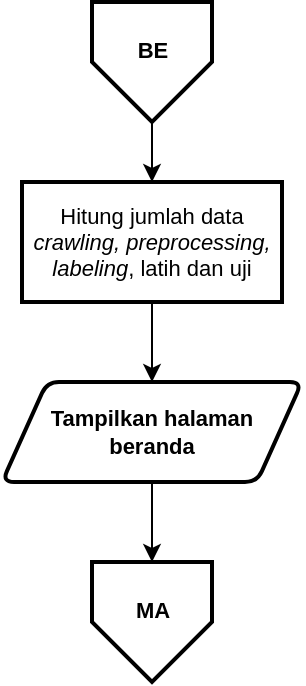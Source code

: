 <mxfile version="14.2.7" type="device"><diagram id="69oSUe1p_X5P3evOlQN-" name="Page-1"><mxGraphModel dx="1021" dy="500" grid="1" gridSize="10" guides="1" tooltips="1" connect="1" arrows="1" fold="1" page="1" pageScale="1" pageWidth="827" pageHeight="1169" math="0" shadow="0"><root><mxCell id="0"/><mxCell id="1" parent="0"/><mxCell id="rsrmureQloupQ6FpY0Y4-6" style="edgeStyle=orthogonalEdgeStyle;rounded=0;orthogonalLoop=1;jettySize=auto;html=1;entryX=0.5;entryY=0;entryDx=0;entryDy=0;entryPerimeter=0;fontSize=12;" parent="1" edge="1"><mxGeometry relative="1" as="geometry"><mxPoint x="500" y="430" as="sourcePoint"/><Array as="points"><mxPoint x="500" y="470"/><mxPoint x="600" y="470"/><mxPoint x="600" y="130"/><mxPoint x="700" y="130"/></Array></mxGeometry></mxCell><mxCell id="rsrmureQloupQ6FpY0Y4-7" style="edgeStyle=orthogonalEdgeStyle;rounded=0;orthogonalLoop=1;jettySize=auto;html=1;entryX=0.5;entryY=0;entryDx=0;entryDy=0;entryPerimeter=0;fontSize=12;" parent="1" edge="1"><mxGeometry relative="1" as="geometry"><mxPoint x="480" y="400" as="sourcePoint"/><Array as="points"><mxPoint x="480" y="440"/><mxPoint x="580" y="440"/><mxPoint x="580" y="100"/><mxPoint x="680" y="100"/></Array></mxGeometry></mxCell><mxCell id="trI0G9-CCUNyStbTq9RM-47" style="edgeStyle=orthogonalEdgeStyle;rounded=0;orthogonalLoop=1;jettySize=auto;html=1;entryX=0.5;entryY=0;entryDx=0;entryDy=0;fontSize=11;" edge="1" parent="1" source="trI0G9-CCUNyStbTq9RM-4" target="trI0G9-CCUNyStbTq9RM-46"><mxGeometry relative="1" as="geometry"/></mxCell><mxCell id="trI0G9-CCUNyStbTq9RM-4" value="" style="verticalLabelPosition=bottom;verticalAlign=top;html=1;shape=offPageConnector;rounded=0;size=0.5;fontStyle=0;strokeWidth=2;" vertex="1" parent="1"><mxGeometry x="90" y="40" width="60" height="60" as="geometry"/></mxCell><mxCell id="trI0G9-CCUNyStbTq9RM-31" value="BE" style="text;html=1;align=center;verticalAlign=middle;resizable=0;points=[];autosize=1;fontSize=11;fontStyle=1" vertex="1" parent="1"><mxGeometry x="105" y="54" width="30" height="20" as="geometry"/></mxCell><mxCell id="trI0G9-CCUNyStbTq9RM-53" style="edgeStyle=orthogonalEdgeStyle;rounded=0;orthogonalLoop=1;jettySize=auto;html=1;entryX=0.5;entryY=0;entryDx=0;entryDy=0;fontSize=11;" edge="1" parent="1" source="trI0G9-CCUNyStbTq9RM-43" target="trI0G9-CCUNyStbTq9RM-51"><mxGeometry relative="1" as="geometry"/></mxCell><mxCell id="trI0G9-CCUNyStbTq9RM-43" value="&lt;b&gt;Tampilkan halaman &lt;br&gt;beranda&lt;/b&gt;" style="shape=parallelogram;html=1;strokeWidth=2;perimeter=parallelogramPerimeter;whiteSpace=wrap;rounded=1;arcSize=12;size=0.15;fontSize=11;" vertex="1" parent="1"><mxGeometry x="45" y="230" width="150" height="50" as="geometry"/></mxCell><mxCell id="trI0G9-CCUNyStbTq9RM-49" style="edgeStyle=orthogonalEdgeStyle;rounded=0;orthogonalLoop=1;jettySize=auto;html=1;entryX=0.5;entryY=0;entryDx=0;entryDy=0;fontSize=11;" edge="1" parent="1" source="trI0G9-CCUNyStbTq9RM-46" target="trI0G9-CCUNyStbTq9RM-43"><mxGeometry relative="1" as="geometry"/></mxCell><mxCell id="trI0G9-CCUNyStbTq9RM-46" value="Hitung jumlah data &lt;i&gt;crawling, preprocessing, labeling&lt;/i&gt;, latih dan uji" style="rounded=1;whiteSpace=wrap;html=1;absoluteArcSize=1;arcSize=0;strokeWidth=2;fontSize=11;" vertex="1" parent="1"><mxGeometry x="55" y="130" width="130" height="60" as="geometry"/></mxCell><mxCell id="trI0G9-CCUNyStbTq9RM-51" value="" style="verticalLabelPosition=bottom;verticalAlign=top;html=1;shape=offPageConnector;rounded=0;size=0.5;fontStyle=0;strokeWidth=2;" vertex="1" parent="1"><mxGeometry x="90" y="320" width="60" height="60" as="geometry"/></mxCell><mxCell id="trI0G9-CCUNyStbTq9RM-52" value="MA" style="text;html=1;align=center;verticalAlign=middle;resizable=0;points=[];autosize=1;fontSize=11;fontStyle=1" vertex="1" parent="1"><mxGeometry x="105" y="334" width="30" height="20" as="geometry"/></mxCell></root></mxGraphModel></diagram></mxfile>